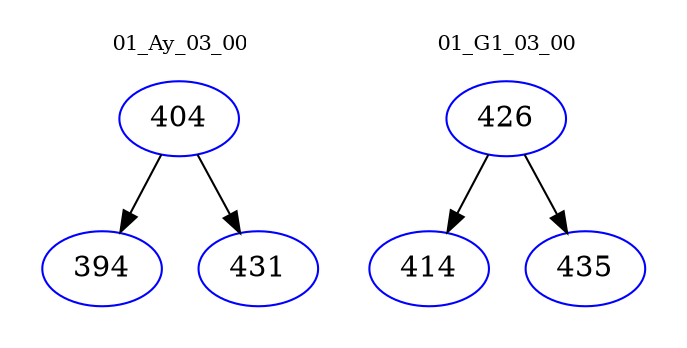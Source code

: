 digraph{
subgraph cluster_0 {
color = white
label = "01_Ay_03_00";
fontsize=10;
T0_404 [label="404", color="blue"]
T0_404 -> T0_394 [color="black"]
T0_394 [label="394", color="blue"]
T0_404 -> T0_431 [color="black"]
T0_431 [label="431", color="blue"]
}
subgraph cluster_1 {
color = white
label = "01_G1_03_00";
fontsize=10;
T1_426 [label="426", color="blue"]
T1_426 -> T1_414 [color="black"]
T1_414 [label="414", color="blue"]
T1_426 -> T1_435 [color="black"]
T1_435 [label="435", color="blue"]
}
}
